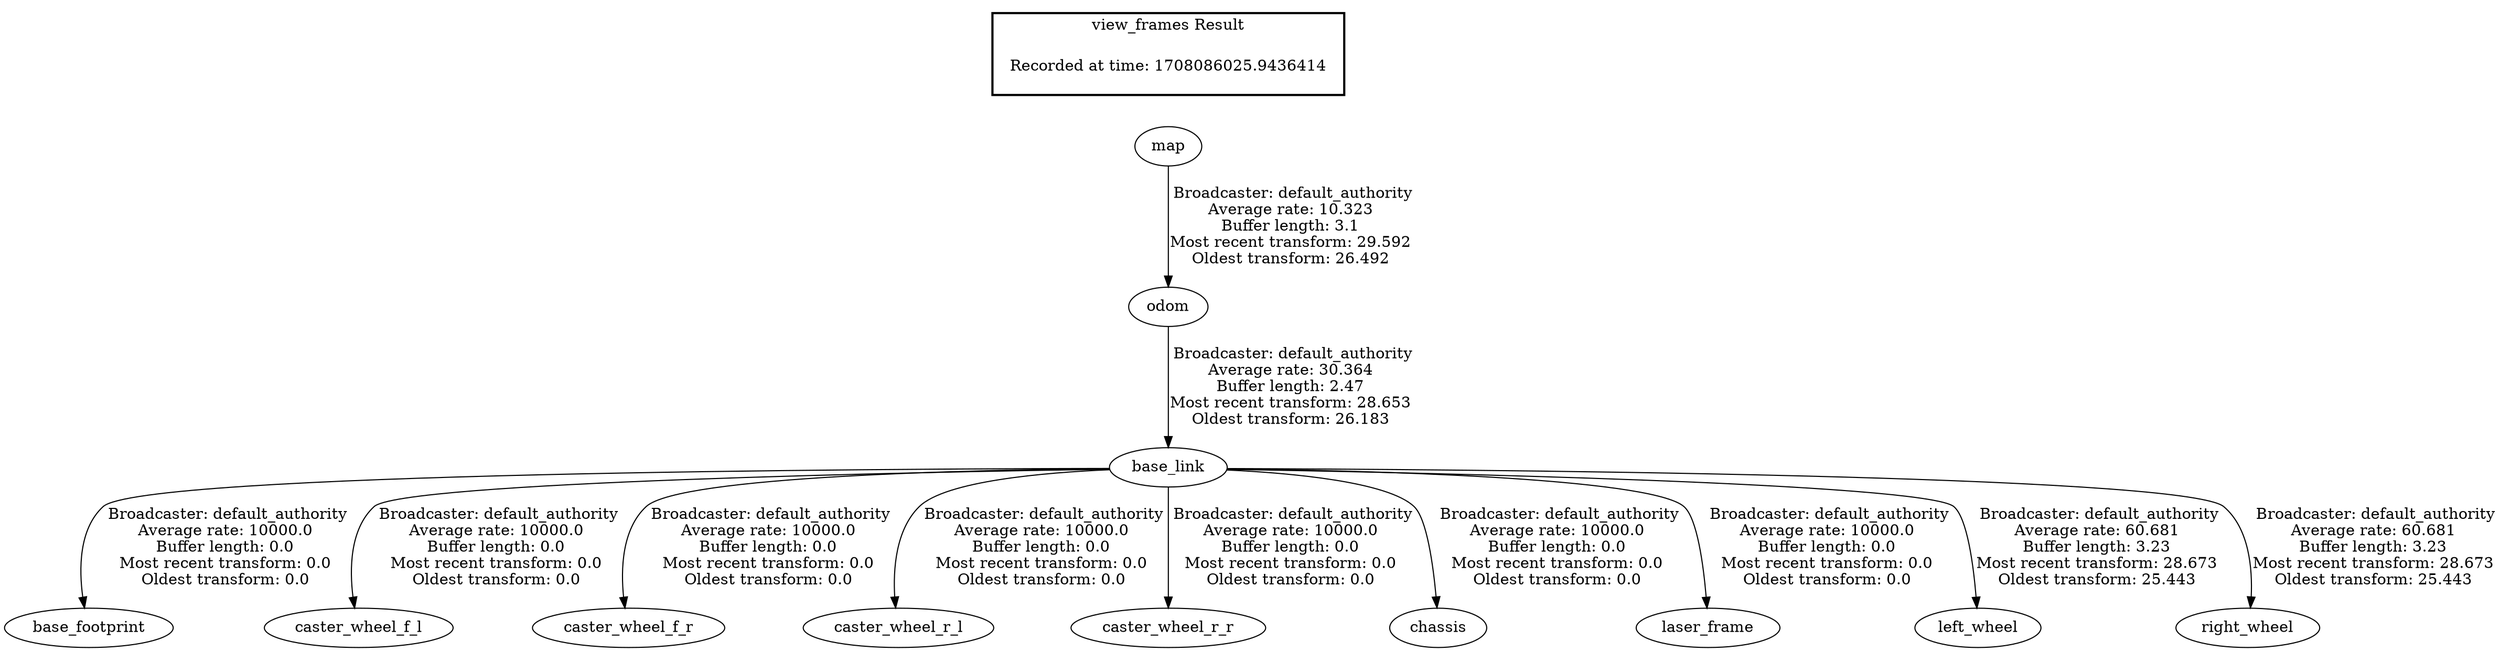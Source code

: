 digraph G {
"base_link" -> "base_footprint"[label=" Broadcaster: default_authority\nAverage rate: 10000.0\nBuffer length: 0.0\nMost recent transform: 0.0\nOldest transform: 0.0\n"];
"odom" -> "base_link"[label=" Broadcaster: default_authority\nAverage rate: 30.364\nBuffer length: 2.47\nMost recent transform: 28.653\nOldest transform: 26.183\n"];
"base_link" -> "caster_wheel_f_l"[label=" Broadcaster: default_authority\nAverage rate: 10000.0\nBuffer length: 0.0\nMost recent transform: 0.0\nOldest transform: 0.0\n"];
"base_link" -> "caster_wheel_f_r"[label=" Broadcaster: default_authority\nAverage rate: 10000.0\nBuffer length: 0.0\nMost recent transform: 0.0\nOldest transform: 0.0\n"];
"base_link" -> "caster_wheel_r_l"[label=" Broadcaster: default_authority\nAverage rate: 10000.0\nBuffer length: 0.0\nMost recent transform: 0.0\nOldest transform: 0.0\n"];
"base_link" -> "caster_wheel_r_r"[label=" Broadcaster: default_authority\nAverage rate: 10000.0\nBuffer length: 0.0\nMost recent transform: 0.0\nOldest transform: 0.0\n"];
"base_link" -> "chassis"[label=" Broadcaster: default_authority\nAverage rate: 10000.0\nBuffer length: 0.0\nMost recent transform: 0.0\nOldest transform: 0.0\n"];
"base_link" -> "laser_frame"[label=" Broadcaster: default_authority\nAverage rate: 10000.0\nBuffer length: 0.0\nMost recent transform: 0.0\nOldest transform: 0.0\n"];
"base_link" -> "left_wheel"[label=" Broadcaster: default_authority\nAverage rate: 60.681\nBuffer length: 3.23\nMost recent transform: 28.673\nOldest transform: 25.443\n"];
"base_link" -> "right_wheel"[label=" Broadcaster: default_authority\nAverage rate: 60.681\nBuffer length: 3.23\nMost recent transform: 28.673\nOldest transform: 25.443\n"];
"map" -> "odom"[label=" Broadcaster: default_authority\nAverage rate: 10.323\nBuffer length: 3.1\nMost recent transform: 29.592\nOldest transform: 26.492\n"];
edge [style=invis];
 subgraph cluster_legend { style=bold; color=black; label ="view_frames Result";
"Recorded at time: 1708086025.9436414"[ shape=plaintext ] ;
}->"map";
}